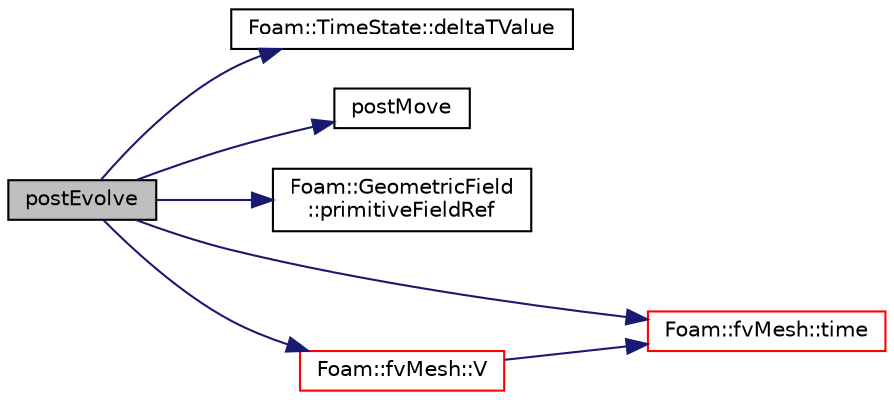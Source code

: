 digraph "postEvolve"
{
  bgcolor="transparent";
  edge [fontname="Helvetica",fontsize="10",labelfontname="Helvetica",labelfontsize="10"];
  node [fontname="Helvetica",fontsize="10",shape=record];
  rankdir="LR";
  Node145 [label="postEvolve",height=0.2,width=0.4,color="black", fillcolor="grey75", style="filled", fontcolor="black"];
  Node145 -> Node146 [color="midnightblue",fontsize="10",style="solid",fontname="Helvetica"];
  Node146 [label="Foam::TimeState::deltaTValue",height=0.2,width=0.4,color="black",URL="$a27469.html#a7b713a001e890d3c08ba20b49294c99b",tooltip="Return time step value. "];
  Node145 -> Node147 [color="midnightblue",fontsize="10",style="solid",fontname="Helvetica"];
  Node147 [label="postMove",height=0.2,width=0.4,color="black",URL="$a25129.html#a51580f6824344a3868398c0a80852769",tooltip="Post-move hook. "];
  Node145 -> Node148 [color="midnightblue",fontsize="10",style="solid",fontname="Helvetica"];
  Node148 [label="Foam::GeometricField\l::primitiveFieldRef",height=0.2,width=0.4,color="black",URL="$a23249.html#a1c19f056796aa3c294dccefee1f7d26d",tooltip="Return a reference to the internal field. "];
  Node145 -> Node149 [color="midnightblue",fontsize="10",style="solid",fontname="Helvetica"];
  Node149 [label="Foam::fvMesh::time",height=0.2,width=0.4,color="red",URL="$a23593.html#a0d94096809fe3376b29a2a29ca11bb18",tooltip="Return the top-level database. "];
  Node145 -> Node151 [color="midnightblue",fontsize="10",style="solid",fontname="Helvetica"];
  Node151 [label="Foam::fvMesh::V",height=0.2,width=0.4,color="red",URL="$a23593.html#a13990535f2b5c121ee3f2dcd8c5c8b58",tooltip="Return cell volumes. "];
  Node151 -> Node149 [color="midnightblue",fontsize="10",style="solid",fontname="Helvetica"];
}
